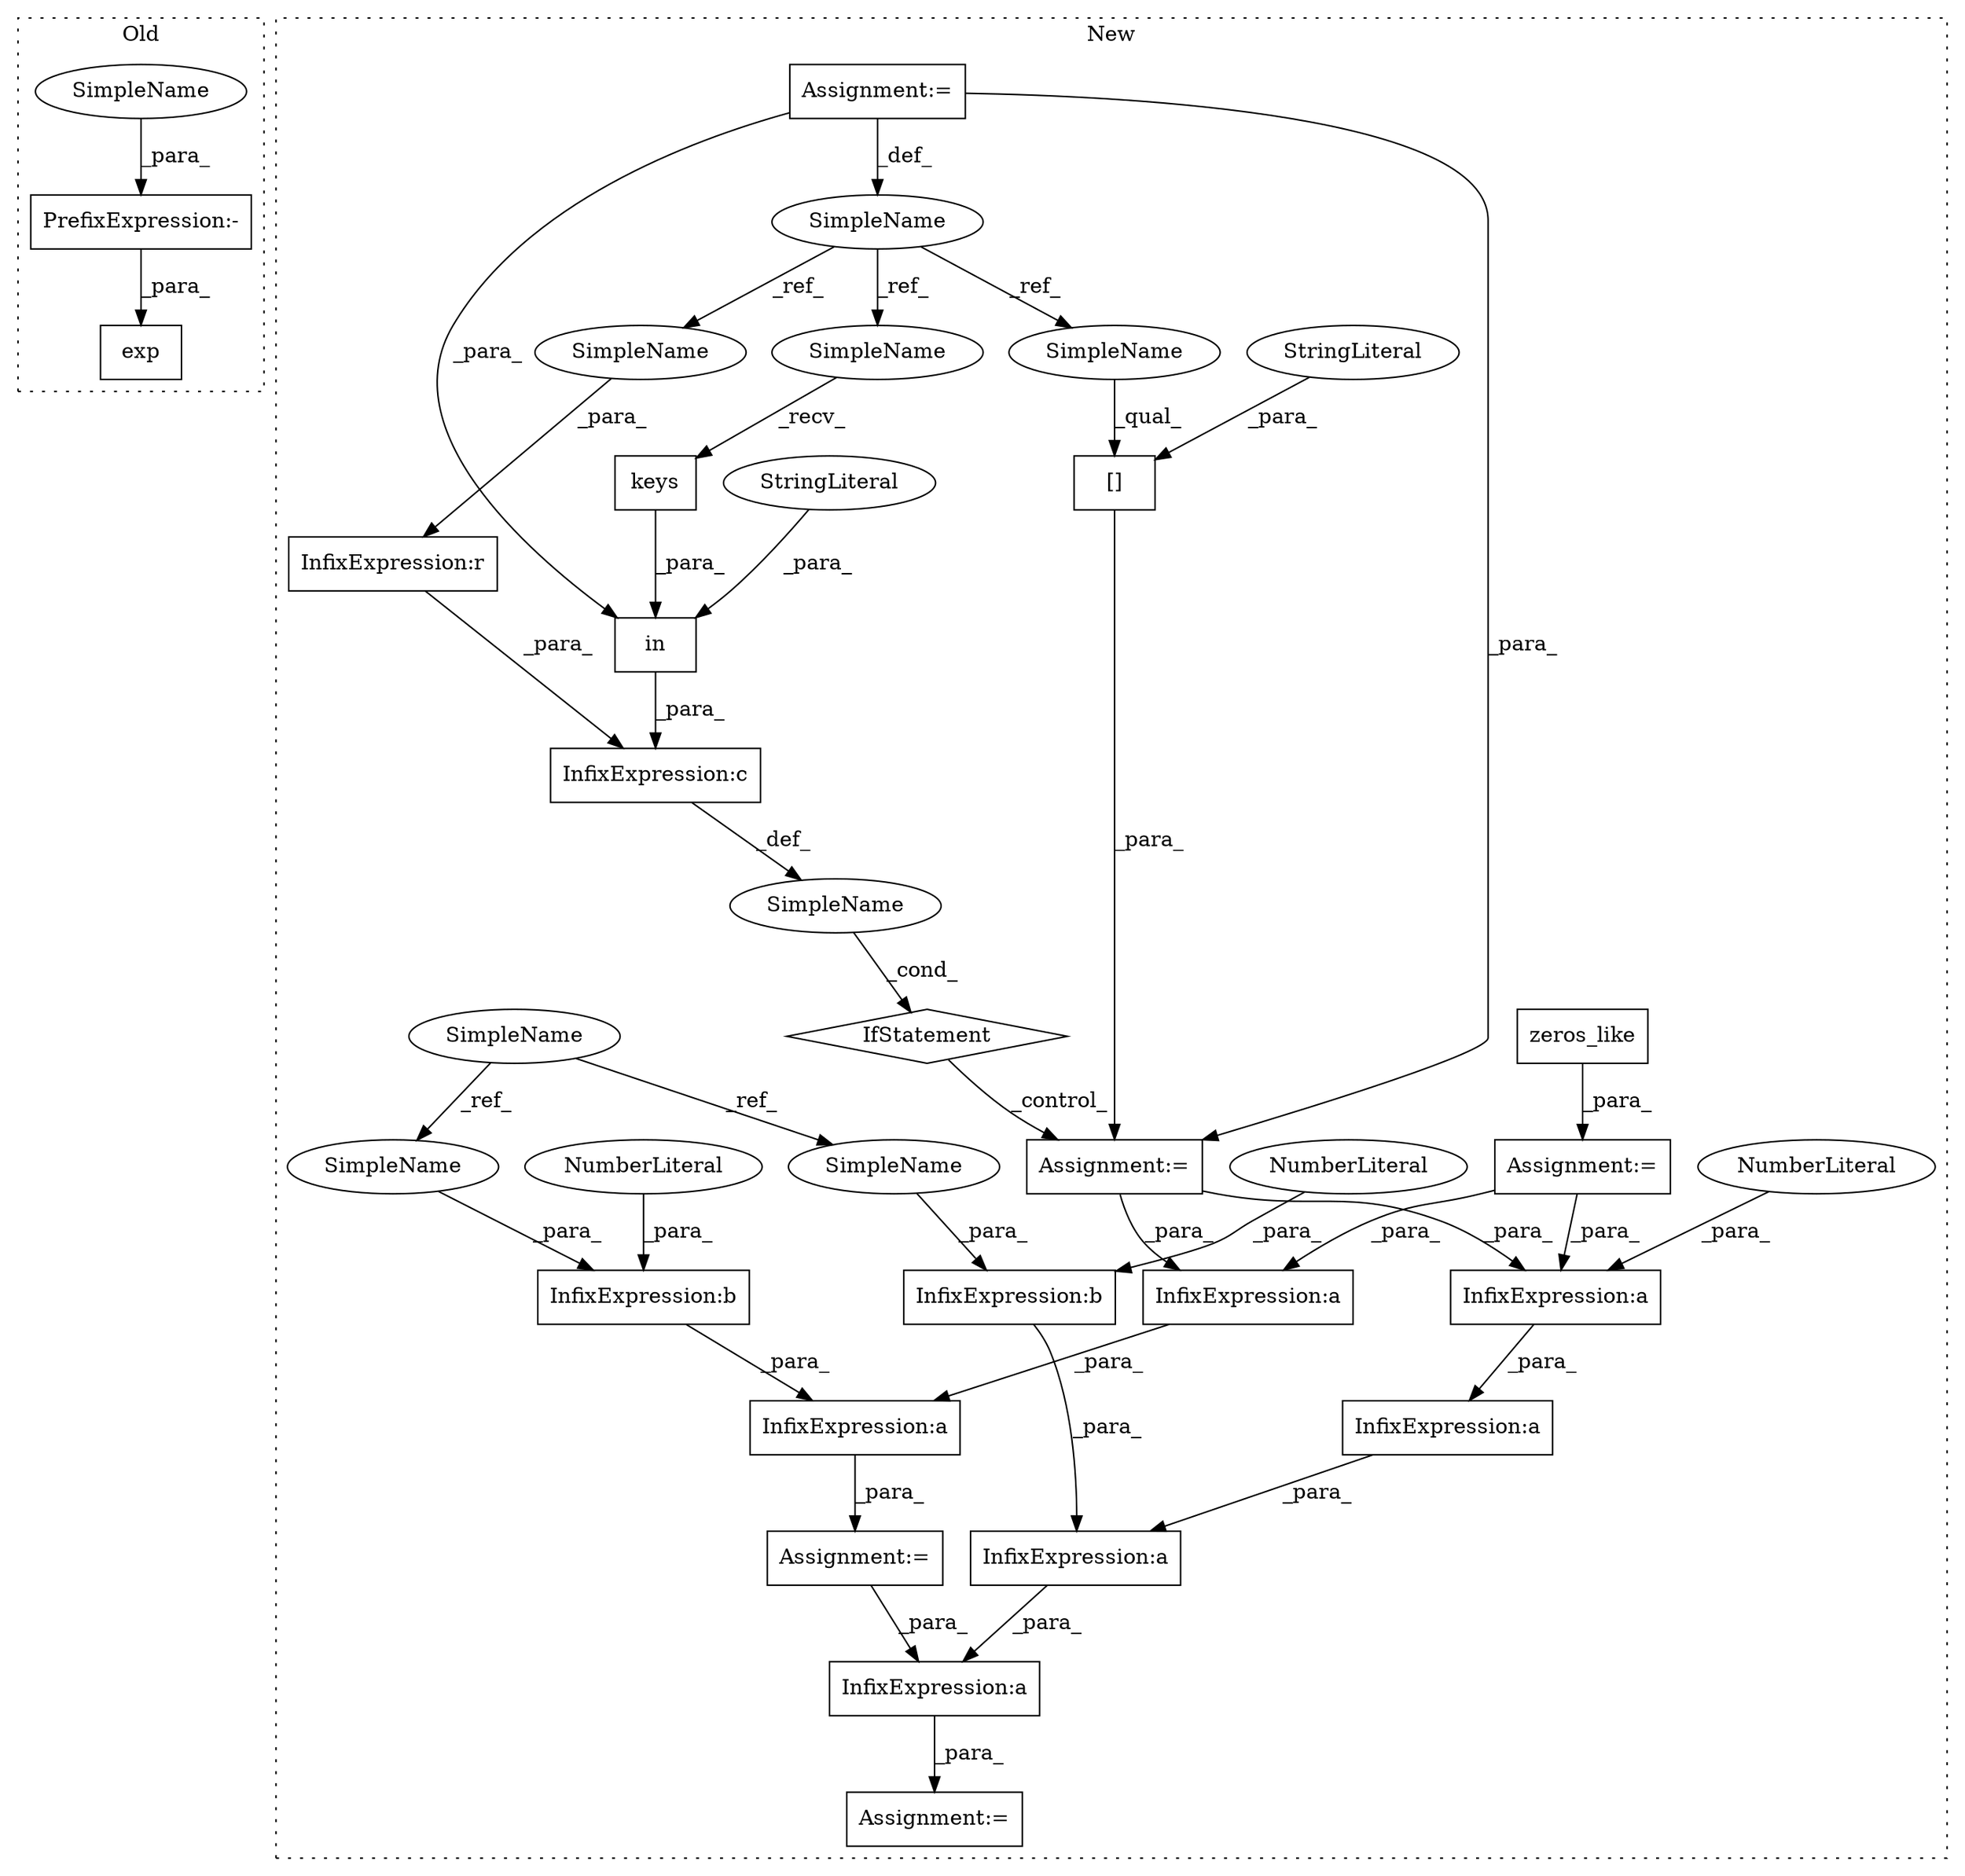 digraph G {
subgraph cluster0 {
1 [label="exp" a="32" s="2532,2543" l="4,1" shape="box"];
7 [label="PrefixExpression:-" a="38" s="2536" l="1" shape="box"];
36 [label="SimpleName" a="42" s="2537" l="6" shape="ellipse"];
label = "Old";
style="dotted";
}
subgraph cluster1 {
2 [label="zeros_like" a="32" s="4518,4530" l="11,1" shape="box"];
3 [label="InfixExpression:a" a="27" s="4744" l="3" shape="box"];
4 [label="InfixExpression:a" a="27" s="4833" l="3" shape="box"];
5 [label="InfixExpression:a" a="27" s="4708" l="3" shape="box"];
6 [label="InfixExpression:a" a="27" s="4665" l="3" shape="box"];
8 [label="Assignment:=" a="7" s="4494" l="10" shape="box"];
9 [label="keys" a="32" s="4595" l="6" shape="box"];
10 [label="SimpleName" a="42" s="4494" l="10" shape="ellipse"];
11 [label="InfixExpression:r" a="27" s="4552" l="4" shape="box"];
12 [label="[]" a="2" s="4614,4635" l="11,1" shape="box"];
13 [label="InfixExpression:c" a="27" s="4561" l="4" shape="box"];
14 [label="in" a="105" s="4570" l="31" shape="box"];
15 [label="StringLiteral" a="45" s="4570" l="10" shape="ellipse"];
16 [label="StringLiteral" a="45" s="4625" l="10" shape="ellipse"];
17 [label="IfStatement" a="25" s="4537,4602" l="4,2" shape="diamond"];
18 [label="SimpleName" a="42" s="" l="" shape="ellipse"];
19 [label="Assignment:=" a="7" s="4613" l="1" shape="box"];
20 [label="Assignment:=" a="7" s="4511" l="1" shape="box"];
21 [label="Assignment:=" a="7" s="4821" l="1" shape="box"];
22 [label="NumberLiteral" a="34" s="4664" l="1" shape="ellipse"];
23 [label="InfixExpression:b" a="27" s="4718" l="3" shape="box"];
24 [label="NumberLiteral" a="34" s="4721" l="1" shape="ellipse"];
25 [label="Assignment:=" a="7" s="4738" l="1" shape="box"];
26 [label="InfixExpression:a" a="27" s="4782" l="3" shape="box"];
27 [label="InfixExpression:b" a="27" s="4792" l="3" shape="box"];
28 [label="NumberLiteral" a="34" s="4795" l="1" shape="ellipse"];
29 [label="SimpleName" a="42" s="4376" l="6" shape="ellipse"];
30 [label="InfixExpression:a" a="27" s="4670" l="3" shape="box"];
31 [label="SimpleName" a="42" s="4542" l="10" shape="ellipse"];
32 [label="SimpleName" a="42" s="4584" l="10" shape="ellipse"];
33 [label="SimpleName" a="42" s="4614" l="10" shape="ellipse"];
34 [label="SimpleName" a="42" s="4786" l="6" shape="ellipse"];
35 [label="SimpleName" a="42" s="4712" l="6" shape="ellipse"];
label = "New";
style="dotted";
}
2 -> 20 [label="_para_"];
3 -> 26 [label="_para_"];
4 -> 21 [label="_para_"];
5 -> 4 [label="_para_"];
6 -> 30 [label="_para_"];
7 -> 1 [label="_para_"];
8 -> 14 [label="_para_"];
8 -> 19 [label="_para_"];
8 -> 10 [label="_def_"];
9 -> 14 [label="_para_"];
10 -> 33 [label="_ref_"];
10 -> 32 [label="_ref_"];
10 -> 31 [label="_ref_"];
11 -> 13 [label="_para_"];
12 -> 19 [label="_para_"];
13 -> 18 [label="_def_"];
14 -> 13 [label="_para_"];
15 -> 14 [label="_para_"];
16 -> 12 [label="_para_"];
17 -> 19 [label="_control_"];
18 -> 17 [label="_cond_"];
19 -> 6 [label="_para_"];
19 -> 3 [label="_para_"];
20 -> 3 [label="_para_"];
20 -> 6 [label="_para_"];
22 -> 6 [label="_para_"];
23 -> 5 [label="_para_"];
24 -> 23 [label="_para_"];
25 -> 4 [label="_para_"];
26 -> 25 [label="_para_"];
27 -> 26 [label="_para_"];
28 -> 27 [label="_para_"];
29 -> 35 [label="_ref_"];
29 -> 34 [label="_ref_"];
30 -> 5 [label="_para_"];
31 -> 11 [label="_para_"];
32 -> 9 [label="_recv_"];
33 -> 12 [label="_qual_"];
34 -> 27 [label="_para_"];
35 -> 23 [label="_para_"];
36 -> 7 [label="_para_"];
}